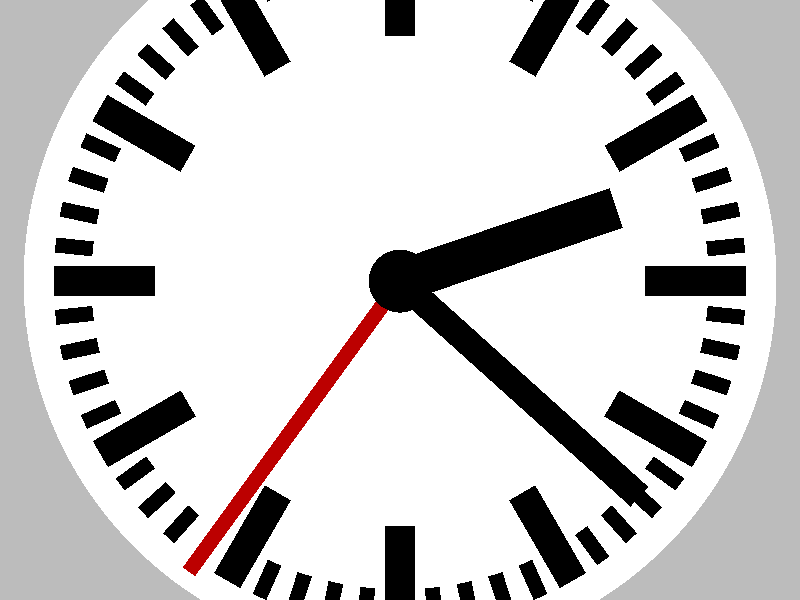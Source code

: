 // POV-Ray 3.6/3.7 Scene File/ 3.7 Scene File "Clockface_00.pov"
// author: Friedrich A. Lohmueller, 15-March-2010/Jan-2011
// email: Friedrich.Lohmueller_at_t-online.de
// homepage: http://www.f-lohmueller.de
//--------------------------------------------------------------------------
#version 3.6; // 3.7;
global_settings{ assumed_gamma 1.0 }
#default{ finish{ ambient 0.1 diffuse 0.9 conserve_energy}}
//--------------------------------------------------------------------------
#include "colors.inc"
#include "textures.inc"
#include "glass.inc"
#include "metals.inc"
#include "golds.inc"
#include "stones.inc"
#include "woods.inc"
#include "shapes.inc"
#include "shapes2.inc"
#include "functions.inc"
#include "math.inc"
#include "transforms.inc"
//--------------------------------------------------------------------------------------------------------<<<<
//------------------------------------------------------------- Camera_Position, Camera_look_at, Camera_Angle
#declare Camera_Number = 0 ;
//--------------------------------------------------------------------------------------------------------<<<<
#switch ( Camera_Number ) //----------------------------------------
#case (0)
  #declare Camera_Position = < 0.00, 0.00,-2.00> ;  // front view
  #declare Camera_Look_At  = < 0.00,-0.035+0.015,  0.00> ;
  #declare Camera_Angle    =  25-1 ;
#break
#case (1)
  #declare Camera_Position = < 3.00, 3.00,-3.00> ;  // diagonal view
  #declare Camera_Look_At  = < 0.00, 1.00,  0.00> ;
  #declare Camera_Angle    =  65 ;
#break
#else
  #declare Camera_Position = < 0.00, 1.00, -2.00> ;  // front view
  #declare Camera_Look_At  = < 0.00, 0.00,  0.00> ;
  #declare Camera_Angle    =  65 ;
#break
#end // of "#switch ( Camera_Number )" -----------------------------
//-------------------------------------------------------------------------------------------------------<<<<
camera{ location Camera_Position
        right    x*image_width/image_height
        angle    Camera_Angle
        look_at  Camera_Look_At
      }
//------------------------------------------------------------------------------------------------------<<<<<
//------------------------------------------------------------------------
// sun -------------------------------------------------------------------
light_source{<1500,2500,-2500> color White*0.9}           // sun light
light_source{ Camera_Position  color rgb<0.9,0.9,1>*0.1}  // flash light

// sky -------------------------------------------------------------------
sky_sphere{ pigment{ gradient <0,1,0>
                     color_map{ [0   color rgb<1,1,1>         ]//White
                                [0.4 color rgb<0.14,0.14,0.56>]//~Navy
                                [0.6 color rgb<0.14,0.14,0.56>]//~Navy
                                [1.0 color rgb<1,1,1>         ]//White
                              }
                     scale 2 }
           } // end of sky_sphere
//------------------------------------------------------------------------
plane { <0,0, 1>, 0
        translate<0,0,5>
        texture { pigment{color White*0.5} }
      }
//--------------------------------------------------------------------------
//---------------------------- objects in scene ----------------------------
//--------------------------------------------------------------------------


#declare Frame_Texture =
texture{ pigment{ color rgb< 1.0, 1, 1>*0.1 }
         finish { phong 1 reflection{ 0.40 metallic} }
       } // end of texture

// marks
#declare H_Texture =
texture{ pigment{ color rgb<1,1,1>*0.0 }
         //  finish { phong 1 reflection{ 0.20 metallic} }
       } // end of texture
#declare Min_Texture = texture{H_Texture}

#declare Face_Texture =
texture{ pigment{ color rgb< 1,1,1>*1.10 }
         //   normal { bumps 1.5 scale 0.005 }
         //   finish { phong 0.5 reflection{ 0.30 metallic} }
       } // end of texture
// hands
#declare Hands_Texture =
texture{ pigment{ color rgb< 1.0, 1, 1.0>*0.0 }
                  //  finish { phong 1 reflection{0.30 metallic}}
       } // end of texture

#declare Sec_Hand_Texture =
texture{ pigment{ color rgb< 1.0, 0.0, 0.0>*0.5 }
         //  finish { phong 1 reflection{ 0.30 metallic} }
       } // end of texture
//--------------------------------------------------------------//
//--------------------------------------------------------------//
#declare Sec_Hand_On = 1;
#declare CR = 0.400; // Clockface radius
// test time
              #local H   = 2  ;
              #local Sec = 36 ;
              #local Min = 22 ;
//----------------------------------------- // Clock_Time h   m   s
#declare Clock_Time = clock   +H/(12)+  Min/(720)     + Sec/(43200);
//-----------------------------------------
// rotation angles in degrees ------------- // rotations
#declare Rotate_H   = Clock_Time*360;
#declare Rotate_Min = Clock_Time*360*12;
#declare Rotate_Sec = Clock_Time*360*12*60;
// minutes/seconds jump - Minuten-/Sekundensprung:
 #declare Rotate_Min = int( Rotate_Min/6+0.001)*6;
 #declare Rotate_Sec = int( Rotate_Sec/6+0.001)*6;
//-----------------------------------------

#declare Flat = <1,1,0.025>;

// border radii --------------
#declare Min_Ro = CR *0.92;
#declare Min_Ri = CR *0.82;
#declare H_Ri   = CR *0.65;
// halbe streifen breite
#declare Min_R = CR*0.0200;
#declare H_R   = CR*0.0400;
//-----------------------------------

#declare Face_D = 0.001;
// length of hands -------------
#declare Hand_H_Len   = CR*0.60;
#declare Hand_Min_Len = CR*0.85;
#declare Hand_Sec_Len = CR*0.95;

// radii of the hands ---------
#declare Hand_H_D   = CR*0.055;
#declare Hand_Min_D = CR*0.035;
#declare Hand_Sec_D = CR*0.020;

// position z of hands --------
#declare Hand_H_Z   = CR*0.05;
#declare Hand_Min_Z = CR*0.04;
#declare Hand_Sec_Z = CR*0.03;
//-----------------------------------
//-----------------------------------
union{

// hands //--------------------------
// hours
cylinder{ <0,0,0>,<0,Hand_H_Len,0>,Hand_H_D
          scale Flat
          rotate   <0,0,-Rotate_H>
          translate<0,0,-Hand_H_Z>
          texture{ Hands_Texture }
        } //-------------------------
// minutes
cylinder{ <0,0,0>,<0,Hand_Min_Len,0>,Hand_Min_D
          scale Flat
          rotate   <0,0,-Rotate_Min>
          translate<0,0,-Hand_Min_Z>
          texture{ Hands_Texture }
        } //------------------------
// seconds
 #if ( Sec_Hand_On = 1 )
 cylinder{ <0,0,0>,<0,Hand_Sec_Len,0>,Hand_Sec_D
           scale Flat
           rotate   <0,0,-Rotate_Sec>
           translate<0,0,-Hand_Sec_Z>
           texture{ Sec_Hand_Texture }
         } //-----------------------
 #end
//----------------------------------
// body ----------------------------
// center --------------------------
cylinder{ <0,0,-Hand_H_Z>,<0,0,0>,Hand_H_D*1.5
          texture{ Hands_Texture }
        }

// face
cylinder{ <0,0,0>,<0,0, Face_D>,CR
          texture{ Face_Texture }
        }
//----------------------------------
//----------------------------------
#declare Nr=0;
#while (Nr<60)

 #if(  Nr/5 = int(Nr/5) ) // --- hours
 cylinder{ <0,H_Ri,0>,<0,Min_Ro,0>,H_R
           scale Flat
           rotate <0,0,Nr*360/60>
           texture{ H_Texture }
         }

 #else  //----------------------- minutes
 cylinder{ <0,Min_Ri,0>,<0,Min_Ro,0>,Min_R
           scale Flat
           rotate <0,0,Nr*360/60>
           texture{ Min_Texture }
         }
 #end //-------------------------

#declare Nr=Nr+1;
#end


} // end of union ---------------------------------------
// ------------------------------------------------------